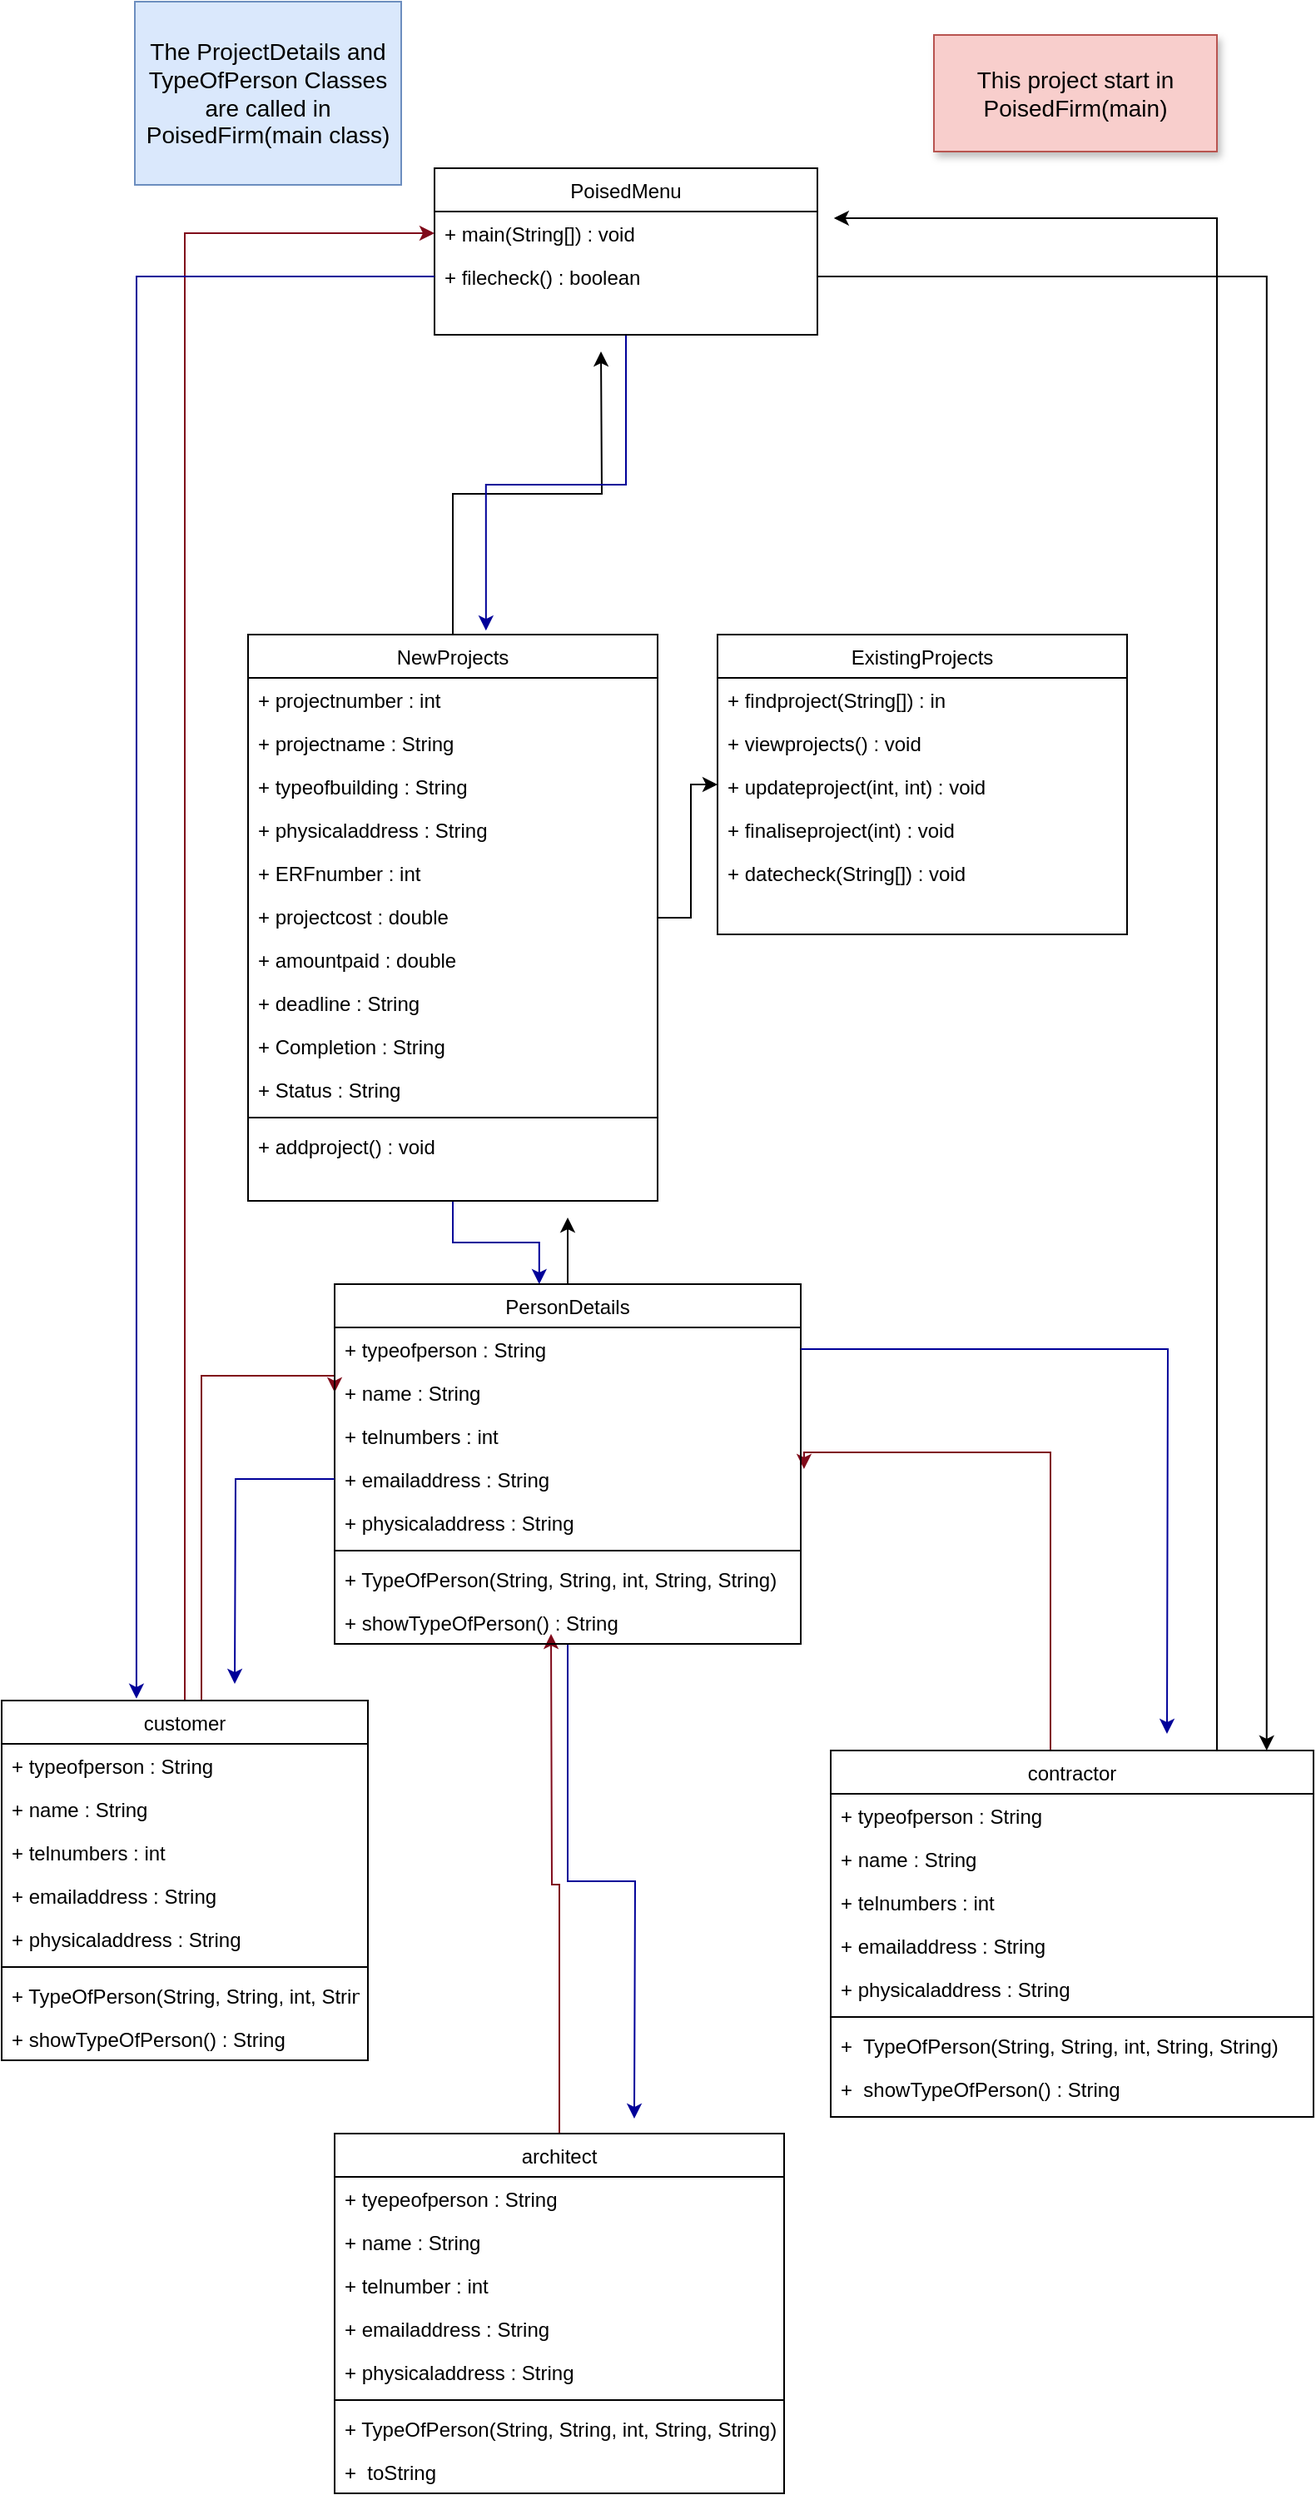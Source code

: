<mxfile version="15.0.3" type="device"><diagram id="C5RBs43oDa-KdzZeNtuy" name="Page-1"><mxGraphModel dx="868" dy="2820" grid="1" gridSize="10" guides="1" tooltips="1" connect="1" arrows="1" fold="1" page="1" pageScale="1" pageWidth="827" pageHeight="1169" math="0" shadow="0"><root><mxCell id="WIyWlLk6GJQsqaUBKTNV-0"/><mxCell id="WIyWlLk6GJQsqaUBKTNV-1" parent="WIyWlLk6GJQsqaUBKTNV-0"/><mxCell id="G8eFqqBAsiqZUIziXCq9-68" style="edgeStyle=orthogonalEdgeStyle;rounded=0;orthogonalLoop=1;jettySize=auto;html=1;entryX=0;entryY=0.5;entryDx=0;entryDy=0;shadow=0;strokeColor=#800A1A;" parent="WIyWlLk6GJQsqaUBKTNV-1" source="zkfFHV4jXpPFQw0GAbJ--17" target="G8eFqqBAsiqZUIziXCq9-51" edge="1"><mxGeometry relative="1" as="geometry"><Array as="points"><mxPoint x="140" y="-1295"/></Array></mxGeometry></mxCell><mxCell id="G8eFqqBAsiqZUIziXCq9-77" style="edgeStyle=orthogonalEdgeStyle;rounded=0;orthogonalLoop=1;jettySize=auto;html=1;shadow=0;strokeColor=#800A1A;" parent="WIyWlLk6GJQsqaUBKTNV-1" source="zkfFHV4jXpPFQw0GAbJ--17" target="G8eFqqBAsiqZUIziXCq9-15" edge="1"><mxGeometry relative="1" as="geometry"/></mxCell><mxCell id="zkfFHV4jXpPFQw0GAbJ--17" value="customer" style="swimlane;fontStyle=0;align=center;verticalAlign=top;childLayout=stackLayout;horizontal=1;startSize=26;horizontalStack=0;resizeParent=1;resizeLast=0;collapsible=1;marginBottom=0;rounded=0;shadow=0;strokeWidth=1;" parent="WIyWlLk6GJQsqaUBKTNV-1" vertex="1"><mxGeometry x="20" y="-1100" width="220" height="216" as="geometry"><mxRectangle x="550" y="140" width="160" height="26" as="alternateBounds"/></mxGeometry></mxCell><mxCell id="zkfFHV4jXpPFQw0GAbJ--18" value="+ typeofperson : String" style="text;align=left;verticalAlign=top;spacingLeft=4;spacingRight=4;overflow=hidden;rotatable=0;points=[[0,0.5],[1,0.5]];portConstraint=eastwest;" parent="zkfFHV4jXpPFQw0GAbJ--17" vertex="1"><mxGeometry y="26" width="220" height="26" as="geometry"/></mxCell><mxCell id="zkfFHV4jXpPFQw0GAbJ--19" value="+ name : String" style="text;align=left;verticalAlign=top;spacingLeft=4;spacingRight=4;overflow=hidden;rotatable=0;points=[[0,0.5],[1,0.5]];portConstraint=eastwest;rounded=0;shadow=0;html=0;" parent="zkfFHV4jXpPFQw0GAbJ--17" vertex="1"><mxGeometry y="52" width="220" height="26" as="geometry"/></mxCell><mxCell id="zkfFHV4jXpPFQw0GAbJ--20" value="+ telnumbers : int" style="text;align=left;verticalAlign=top;spacingLeft=4;spacingRight=4;overflow=hidden;rotatable=0;points=[[0,0.5],[1,0.5]];portConstraint=eastwest;rounded=0;shadow=0;html=0;" parent="zkfFHV4jXpPFQw0GAbJ--17" vertex="1"><mxGeometry y="78" width="220" height="26" as="geometry"/></mxCell><mxCell id="zkfFHV4jXpPFQw0GAbJ--21" value="+ emailaddress : String" style="text;align=left;verticalAlign=top;spacingLeft=4;spacingRight=4;overflow=hidden;rotatable=0;points=[[0,0.5],[1,0.5]];portConstraint=eastwest;rounded=0;shadow=0;html=0;" parent="zkfFHV4jXpPFQw0GAbJ--17" vertex="1"><mxGeometry y="104" width="220" height="26" as="geometry"/></mxCell><mxCell id="G8eFqqBAsiqZUIziXCq9-9" value="+ physicaladdress : String" style="text;align=left;verticalAlign=top;spacingLeft=4;spacingRight=4;overflow=hidden;rotatable=0;points=[[0,0.5],[1,0.5]];portConstraint=eastwest;rounded=0;shadow=0;html=0;" parent="zkfFHV4jXpPFQw0GAbJ--17" vertex="1"><mxGeometry y="130" width="220" height="26" as="geometry"/></mxCell><mxCell id="zkfFHV4jXpPFQw0GAbJ--23" value="" style="line;html=1;strokeWidth=1;align=left;verticalAlign=middle;spacingTop=-1;spacingLeft=3;spacingRight=3;rotatable=0;labelPosition=right;points=[];portConstraint=eastwest;" parent="zkfFHV4jXpPFQw0GAbJ--17" vertex="1"><mxGeometry y="156" width="220" height="8" as="geometry"/></mxCell><mxCell id="GK4D0e7Klpijakake9I7-2" value="+ TypeOfPerson(String, String, int, String, String)" style="text;align=left;verticalAlign=top;spacingLeft=4;spacingRight=4;overflow=hidden;rotatable=0;points=[[0,0.5],[1,0.5]];portConstraint=eastwest;" parent="zkfFHV4jXpPFQw0GAbJ--17" vertex="1"><mxGeometry y="164" width="220" height="26" as="geometry"/></mxCell><mxCell id="zkfFHV4jXpPFQw0GAbJ--25" value="+ showTypeOfPerson() : String" style="text;align=left;verticalAlign=top;spacingLeft=4;spacingRight=4;overflow=hidden;rotatable=0;points=[[0,0.5],[1,0.5]];portConstraint=eastwest;" parent="zkfFHV4jXpPFQw0GAbJ--17" vertex="1"><mxGeometry y="190" width="220" height="26" as="geometry"/></mxCell><mxCell id="G8eFqqBAsiqZUIziXCq9-69" style="edgeStyle=orthogonalEdgeStyle;rounded=0;orthogonalLoop=1;jettySize=auto;html=1;shadow=0;strokeColor=#800A1A;" parent="WIyWlLk6GJQsqaUBKTNV-1" source="GK4D0e7Klpijakake9I7-3" edge="1"><mxGeometry relative="1" as="geometry"><mxPoint x="350" y="-1140" as="targetPoint"/></mxGeometry></mxCell><mxCell id="GK4D0e7Klpijakake9I7-3" value="architect" style="swimlane;fontStyle=0;align=center;verticalAlign=top;childLayout=stackLayout;horizontal=1;startSize=26;horizontalStack=0;resizeParent=1;resizeLast=0;collapsible=1;marginBottom=0;rounded=0;shadow=0;strokeWidth=1;" parent="WIyWlLk6GJQsqaUBKTNV-1" vertex="1"><mxGeometry x="220" y="-840" width="270" height="216" as="geometry"><mxRectangle x="550" y="140" width="160" height="26" as="alternateBounds"/></mxGeometry></mxCell><mxCell id="G8eFqqBAsiqZUIziXCq9-12" value="+ tyepeofperson : String" style="text;align=left;verticalAlign=top;spacingLeft=4;spacingRight=4;overflow=hidden;rotatable=0;points=[[0,0.5],[1,0.5]];portConstraint=eastwest;" parent="GK4D0e7Klpijakake9I7-3" vertex="1"><mxGeometry y="26" width="270" height="26" as="geometry"/></mxCell><mxCell id="GK4D0e7Klpijakake9I7-4" value="+ name : String" style="text;align=left;verticalAlign=top;spacingLeft=4;spacingRight=4;overflow=hidden;rotatable=0;points=[[0,0.5],[1,0.5]];portConstraint=eastwest;" parent="GK4D0e7Klpijakake9I7-3" vertex="1"><mxGeometry y="52" width="270" height="26" as="geometry"/></mxCell><mxCell id="GK4D0e7Klpijakake9I7-5" value="+ telnumber : int" style="text;align=left;verticalAlign=top;spacingLeft=4;spacingRight=4;overflow=hidden;rotatable=0;points=[[0,0.5],[1,0.5]];portConstraint=eastwest;rounded=0;shadow=0;html=0;" parent="GK4D0e7Klpijakake9I7-3" vertex="1"><mxGeometry y="78" width="270" height="26" as="geometry"/></mxCell><mxCell id="GK4D0e7Klpijakake9I7-6" value="+ emailaddress : String" style="text;align=left;verticalAlign=top;spacingLeft=4;spacingRight=4;overflow=hidden;rotatable=0;points=[[0,0.5],[1,0.5]];portConstraint=eastwest;rounded=0;shadow=0;html=0;" parent="GK4D0e7Klpijakake9I7-3" vertex="1"><mxGeometry y="104" width="270" height="26" as="geometry"/></mxCell><mxCell id="GK4D0e7Klpijakake9I7-7" value="+ physicaladdress : String" style="text;align=left;verticalAlign=top;spacingLeft=4;spacingRight=4;overflow=hidden;rotatable=0;points=[[0,0.5],[1,0.5]];portConstraint=eastwest;rounded=0;shadow=0;html=0;" parent="GK4D0e7Klpijakake9I7-3" vertex="1"><mxGeometry y="130" width="270" height="26" as="geometry"/></mxCell><mxCell id="GK4D0e7Klpijakake9I7-8" value="" style="line;html=1;strokeWidth=1;align=left;verticalAlign=middle;spacingTop=-1;spacingLeft=3;spacingRight=3;rotatable=0;labelPosition=right;points=[];portConstraint=eastwest;" parent="GK4D0e7Klpijakake9I7-3" vertex="1"><mxGeometry y="156" width="270" height="8" as="geometry"/></mxCell><mxCell id="GK4D0e7Klpijakake9I7-12" value="+ TypeOfPerson(String, String, int, String, String)" style="text;align=left;verticalAlign=top;spacingLeft=4;spacingRight=4;overflow=hidden;rotatable=0;points=[[0,0.5],[1,0.5]];portConstraint=eastwest;" parent="GK4D0e7Klpijakake9I7-3" vertex="1"><mxGeometry y="164" width="270" height="26" as="geometry"/></mxCell><mxCell id="GK4D0e7Klpijakake9I7-13" value="+  toString" style="text;align=left;verticalAlign=top;spacingLeft=4;spacingRight=4;overflow=hidden;rotatable=0;points=[[0,0.5],[1,0.5]];portConstraint=eastwest;" parent="GK4D0e7Klpijakake9I7-3" vertex="1"><mxGeometry y="190" width="270" height="26" as="geometry"/></mxCell><mxCell id="G8eFqqBAsiqZUIziXCq9-71" style="edgeStyle=orthogonalEdgeStyle;rounded=0;orthogonalLoop=1;jettySize=auto;html=1;entryX=1.007;entryY=0.269;entryDx=0;entryDy=0;entryPerimeter=0;shadow=0;strokeColor=#800A1A;" parent="WIyWlLk6GJQsqaUBKTNV-1" source="GK4D0e7Klpijakake9I7-16" target="G8eFqqBAsiqZUIziXCq9-53" edge="1"><mxGeometry relative="1" as="geometry"><Array as="points"><mxPoint x="650" y="-1249"/></Array></mxGeometry></mxCell><mxCell id="6VQRXwDCoElotiGbhflm-24" style="edgeStyle=orthogonalEdgeStyle;rounded=0;orthogonalLoop=1;jettySize=auto;html=1;exitX=0.5;exitY=0;exitDx=0;exitDy=0;entryX=1.043;entryY=0.154;entryDx=0;entryDy=0;entryPerimeter=0;" edge="1" parent="WIyWlLk6GJQsqaUBKTNV-1" source="GK4D0e7Klpijakake9I7-16" target="G8eFqqBAsiqZUIziXCq9-15"><mxGeometry relative="1" as="geometry"><Array as="points"><mxPoint x="750" y="-1070"/><mxPoint x="750" y="-1990"/></Array></mxGeometry></mxCell><mxCell id="GK4D0e7Klpijakake9I7-16" value="contractor" style="swimlane;fontStyle=0;align=center;verticalAlign=top;childLayout=stackLayout;horizontal=1;startSize=26;horizontalStack=0;resizeParent=1;resizeLast=0;collapsible=1;marginBottom=0;rounded=0;shadow=0;strokeWidth=1;" parent="WIyWlLk6GJQsqaUBKTNV-1" vertex="1"><mxGeometry x="518" y="-1070" width="290" height="220" as="geometry"><mxRectangle x="550" y="140" width="160" height="26" as="alternateBounds"/></mxGeometry></mxCell><mxCell id="GK4D0e7Klpijakake9I7-17" value="+ typeofperson : String" style="text;align=left;verticalAlign=top;spacingLeft=4;spacingRight=4;overflow=hidden;rotatable=0;points=[[0,0.5],[1,0.5]];portConstraint=eastwest;" parent="GK4D0e7Klpijakake9I7-16" vertex="1"><mxGeometry y="26" width="290" height="26" as="geometry"/></mxCell><mxCell id="G8eFqqBAsiqZUIziXCq9-0" value="+ name : String" style="text;align=left;verticalAlign=top;spacingLeft=4;spacingRight=4;overflow=hidden;rotatable=0;points=[[0,0.5],[1,0.5]];portConstraint=eastwest;rounded=0;shadow=0;html=0;" parent="GK4D0e7Klpijakake9I7-16" vertex="1"><mxGeometry y="52" width="290" height="26" as="geometry"/></mxCell><mxCell id="GK4D0e7Klpijakake9I7-18" value="+ telnumbers : int" style="text;align=left;verticalAlign=top;spacingLeft=4;spacingRight=4;overflow=hidden;rotatable=0;points=[[0,0.5],[1,0.5]];portConstraint=eastwest;rounded=0;shadow=0;html=0;" parent="GK4D0e7Klpijakake9I7-16" vertex="1"><mxGeometry y="78" width="290" height="26" as="geometry"/></mxCell><mxCell id="G8eFqqBAsiqZUIziXCq9-1" value="+ emailaddress : String" style="text;align=left;verticalAlign=top;spacingLeft=4;spacingRight=4;overflow=hidden;rotatable=0;points=[[0,0.5],[1,0.5]];portConstraint=eastwest;rounded=0;shadow=0;html=0;" parent="GK4D0e7Klpijakake9I7-16" vertex="1"><mxGeometry y="104" width="290" height="26" as="geometry"/></mxCell><mxCell id="GK4D0e7Klpijakake9I7-19" value="+ physicaladdress : String" style="text;align=left;verticalAlign=top;spacingLeft=4;spacingRight=4;overflow=hidden;rotatable=0;points=[[0,0.5],[1,0.5]];portConstraint=eastwest;rounded=0;shadow=0;html=0;" parent="GK4D0e7Klpijakake9I7-16" vertex="1"><mxGeometry y="130" width="290" height="26" as="geometry"/></mxCell><mxCell id="GK4D0e7Klpijakake9I7-21" value="" style="line;html=1;strokeWidth=1;align=left;verticalAlign=middle;spacingTop=-1;spacingLeft=3;spacingRight=3;rotatable=0;labelPosition=right;points=[];portConstraint=eastwest;" parent="GK4D0e7Klpijakake9I7-16" vertex="1"><mxGeometry y="156" width="290" height="8" as="geometry"/></mxCell><mxCell id="GK4D0e7Klpijakake9I7-32" value="+  TypeOfPerson(String, String, int, String, String)" style="text;align=left;verticalAlign=top;spacingLeft=4;spacingRight=4;overflow=hidden;rotatable=0;points=[[0,0.5],[1,0.5]];portConstraint=eastwest;" parent="GK4D0e7Klpijakake9I7-16" vertex="1"><mxGeometry y="164" width="290" height="26" as="geometry"/></mxCell><mxCell id="GK4D0e7Klpijakake9I7-33" value="+  showTypeOfPerson() : String" style="text;align=left;verticalAlign=top;spacingLeft=4;spacingRight=4;overflow=hidden;rotatable=0;points=[[0,0.5],[1,0.5]];portConstraint=eastwest;" parent="GK4D0e7Klpijakake9I7-16" vertex="1"><mxGeometry y="190" width="290" height="20" as="geometry"/></mxCell><mxCell id="G8eFqqBAsiqZUIziXCq9-62" style="edgeStyle=orthogonalEdgeStyle;rounded=0;orthogonalLoop=1;jettySize=auto;html=1;entryX=0.439;entryY=0;entryDx=0;entryDy=0;entryPerimeter=0;shadow=0;strokeColor=#000099;" parent="WIyWlLk6GJQsqaUBKTNV-1" source="GK4D0e7Klpijakake9I7-34" target="G8eFqqBAsiqZUIziXCq9-49" edge="1"><mxGeometry relative="1" as="geometry"/></mxCell><mxCell id="6VQRXwDCoElotiGbhflm-7" style="edgeStyle=orthogonalEdgeStyle;rounded=0;orthogonalLoop=1;jettySize=auto;html=1;" edge="1" parent="WIyWlLk6GJQsqaUBKTNV-1" source="GK4D0e7Klpijakake9I7-34"><mxGeometry relative="1" as="geometry"><mxPoint x="380" y="-1910" as="targetPoint"/></mxGeometry></mxCell><mxCell id="6VQRXwDCoElotiGbhflm-21" value="" style="edgeStyle=orthogonalEdgeStyle;rounded=0;orthogonalLoop=1;jettySize=auto;html=1;" edge="1" parent="WIyWlLk6GJQsqaUBKTNV-1" source="GK4D0e7Klpijakake9I7-34" target="6VQRXwDCoElotiGbhflm-8"><mxGeometry relative="1" as="geometry"/></mxCell><mxCell id="GK4D0e7Klpijakake9I7-34" value="NewProjects" style="swimlane;fontStyle=0;align=center;verticalAlign=top;childLayout=stackLayout;horizontal=1;startSize=26;horizontalStack=0;resizeParent=1;resizeLast=0;collapsible=1;marginBottom=0;rounded=0;shadow=0;strokeWidth=1;" parent="WIyWlLk6GJQsqaUBKTNV-1" vertex="1"><mxGeometry x="168" y="-1740" width="246" height="340" as="geometry"><mxRectangle x="550" y="140" width="160" height="26" as="alternateBounds"/></mxGeometry></mxCell><mxCell id="GK4D0e7Klpijakake9I7-35" value="+ projectnumber : int" style="text;align=left;verticalAlign=top;spacingLeft=4;spacingRight=4;overflow=hidden;rotatable=0;points=[[0,0.5],[1,0.5]];portConstraint=eastwest;" parent="GK4D0e7Klpijakake9I7-34" vertex="1"><mxGeometry y="26" width="246" height="26" as="geometry"/></mxCell><mxCell id="GK4D0e7Klpijakake9I7-36" value="+ projectname : String" style="text;align=left;verticalAlign=top;spacingLeft=4;spacingRight=4;overflow=hidden;rotatable=0;points=[[0,0.5],[1,0.5]];portConstraint=eastwest;rounded=0;shadow=0;html=0;" parent="GK4D0e7Klpijakake9I7-34" vertex="1"><mxGeometry y="52" width="246" height="26" as="geometry"/></mxCell><mxCell id="GK4D0e7Klpijakake9I7-37" value="+ typeofbuilding : String" style="text;align=left;verticalAlign=top;spacingLeft=4;spacingRight=4;overflow=hidden;rotatable=0;points=[[0,0.5],[1,0.5]];portConstraint=eastwest;rounded=0;shadow=0;html=0;" parent="GK4D0e7Klpijakake9I7-34" vertex="1"><mxGeometry y="78" width="246" height="26" as="geometry"/></mxCell><mxCell id="GK4D0e7Klpijakake9I7-38" value="+ physicaladdress : String" style="text;align=left;verticalAlign=top;spacingLeft=4;spacingRight=4;overflow=hidden;rotatable=0;points=[[0,0.5],[1,0.5]];portConstraint=eastwest;rounded=0;shadow=0;html=0;" parent="GK4D0e7Klpijakake9I7-34" vertex="1"><mxGeometry y="104" width="246" height="26" as="geometry"/></mxCell><mxCell id="GK4D0e7Klpijakake9I7-50" value="+ ERFnumber : int" style="text;align=left;verticalAlign=top;spacingLeft=4;spacingRight=4;overflow=hidden;rotatable=0;points=[[0,0.5],[1,0.5]];portConstraint=eastwest;rounded=0;shadow=0;html=0;" parent="GK4D0e7Klpijakake9I7-34" vertex="1"><mxGeometry y="130" width="246" height="26" as="geometry"/></mxCell><mxCell id="GK4D0e7Klpijakake9I7-51" value="+ projectcost : double" style="text;align=left;verticalAlign=top;spacingLeft=4;spacingRight=4;overflow=hidden;rotatable=0;points=[[0,0.5],[1,0.5]];portConstraint=eastwest;rounded=0;shadow=0;html=0;" parent="GK4D0e7Klpijakake9I7-34" vertex="1"><mxGeometry y="156" width="246" height="26" as="geometry"/></mxCell><mxCell id="GK4D0e7Klpijakake9I7-52" value="+ amountpaid : double" style="text;align=left;verticalAlign=top;spacingLeft=4;spacingRight=4;overflow=hidden;rotatable=0;points=[[0,0.5],[1,0.5]];portConstraint=eastwest;rounded=0;shadow=0;html=0;" parent="GK4D0e7Klpijakake9I7-34" vertex="1"><mxGeometry y="182" width="246" height="26" as="geometry"/></mxCell><mxCell id="6VQRXwDCoElotiGbhflm-0" value="+ deadline : String" style="text;align=left;verticalAlign=top;spacingLeft=4;spacingRight=4;overflow=hidden;rotatable=0;points=[[0,0.5],[1,0.5]];portConstraint=eastwest;rounded=0;shadow=0;html=0;" vertex="1" parent="GK4D0e7Klpijakake9I7-34"><mxGeometry y="208" width="246" height="26" as="geometry"/></mxCell><mxCell id="6VQRXwDCoElotiGbhflm-1" value="+ Completion : String" style="text;align=left;verticalAlign=top;spacingLeft=4;spacingRight=4;overflow=hidden;rotatable=0;points=[[0,0.5],[1,0.5]];portConstraint=eastwest;rounded=0;shadow=0;html=0;" vertex="1" parent="GK4D0e7Klpijakake9I7-34"><mxGeometry y="234" width="246" height="26" as="geometry"/></mxCell><mxCell id="GK4D0e7Klpijakake9I7-53" value="+ Status : String" style="text;align=left;verticalAlign=top;spacingLeft=4;spacingRight=4;overflow=hidden;rotatable=0;points=[[0,0.5],[1,0.5]];portConstraint=eastwest;rounded=0;shadow=0;html=0;" parent="GK4D0e7Klpijakake9I7-34" vertex="1"><mxGeometry y="260" width="246" height="26" as="geometry"/></mxCell><mxCell id="GK4D0e7Klpijakake9I7-39" value="" style="line;html=1;strokeWidth=1;align=left;verticalAlign=middle;spacingTop=-1;spacingLeft=3;spacingRight=3;rotatable=0;labelPosition=right;points=[];portConstraint=eastwest;" parent="GK4D0e7Klpijakake9I7-34" vertex="1"><mxGeometry y="286" width="246" height="8" as="geometry"/></mxCell><mxCell id="GK4D0e7Klpijakake9I7-55" value="+ addproject() : void" style="text;align=left;verticalAlign=top;spacingLeft=4;spacingRight=4;overflow=hidden;rotatable=0;points=[[0,0.5],[1,0.5]];portConstraint=eastwest;" parent="GK4D0e7Klpijakake9I7-34" vertex="1"><mxGeometry y="294" width="246" height="26" as="geometry"/></mxCell><mxCell id="G8eFqqBAsiqZUIziXCq9-61" style="edgeStyle=orthogonalEdgeStyle;rounded=0;orthogonalLoop=1;jettySize=auto;html=1;entryX=0.581;entryY=-0.007;entryDx=0;entryDy=0;entryPerimeter=0;shadow=0;strokeColor=#000099;" parent="WIyWlLk6GJQsqaUBKTNV-1" source="G8eFqqBAsiqZUIziXCq9-14" target="GK4D0e7Klpijakake9I7-34" edge="1"><mxGeometry relative="1" as="geometry"/></mxCell><mxCell id="G8eFqqBAsiqZUIziXCq9-14" value="PoisedMenu" style="swimlane;fontStyle=0;align=center;verticalAlign=top;childLayout=stackLayout;horizontal=1;startSize=26;horizontalStack=0;resizeParent=1;resizeLast=0;collapsible=1;marginBottom=0;rounded=0;shadow=0;strokeWidth=1;" parent="WIyWlLk6GJQsqaUBKTNV-1" vertex="1"><mxGeometry x="280" y="-2020" width="230" height="100" as="geometry"><mxRectangle x="550" y="140" width="160" height="26" as="alternateBounds"/></mxGeometry></mxCell><mxCell id="G8eFqqBAsiqZUIziXCq9-15" value="+ main(String[]) : void" style="text;align=left;verticalAlign=top;spacingLeft=4;spacingRight=4;overflow=hidden;rotatable=0;points=[[0,0.5],[1,0.5]];portConstraint=eastwest;" parent="G8eFqqBAsiqZUIziXCq9-14" vertex="1"><mxGeometry y="26" width="230" height="26" as="geometry"/></mxCell><mxCell id="G8eFqqBAsiqZUIziXCq9-16" value="+ filecheck() : boolean" style="text;align=left;verticalAlign=top;spacingLeft=4;spacingRight=4;overflow=hidden;rotatable=0;points=[[0,0.5],[1,0.5]];portConstraint=eastwest;rounded=0;shadow=0;html=0;" parent="G8eFqqBAsiqZUIziXCq9-14" vertex="1"><mxGeometry y="52" width="230" height="26" as="geometry"/></mxCell><mxCell id="G8eFqqBAsiqZUIziXCq9-70" style="edgeStyle=orthogonalEdgeStyle;rounded=0;orthogonalLoop=1;jettySize=auto;html=1;shadow=0;strokeColor=#000099;" parent="WIyWlLk6GJQsqaUBKTNV-1" source="G8eFqqBAsiqZUIziXCq9-49" edge="1"><mxGeometry relative="1" as="geometry"><mxPoint x="400" y="-849" as="targetPoint"/></mxGeometry></mxCell><mxCell id="6VQRXwDCoElotiGbhflm-22" style="edgeStyle=orthogonalEdgeStyle;rounded=0;orthogonalLoop=1;jettySize=auto;html=1;" edge="1" parent="WIyWlLk6GJQsqaUBKTNV-1" source="G8eFqqBAsiqZUIziXCq9-49"><mxGeometry relative="1" as="geometry"><mxPoint x="360" y="-1390" as="targetPoint"/></mxGeometry></mxCell><mxCell id="G8eFqqBAsiqZUIziXCq9-49" value="PersonDetails" style="swimlane;fontStyle=0;align=center;verticalAlign=top;childLayout=stackLayout;horizontal=1;startSize=26;horizontalStack=0;resizeParent=1;resizeLast=0;collapsible=1;marginBottom=0;rounded=0;shadow=0;strokeWidth=1;" parent="WIyWlLk6GJQsqaUBKTNV-1" vertex="1"><mxGeometry x="220" y="-1350" width="280" height="216" as="geometry"><mxRectangle x="550" y="140" width="160" height="26" as="alternateBounds"/></mxGeometry></mxCell><mxCell id="G8eFqqBAsiqZUIziXCq9-50" value="+ typeofperson : String" style="text;align=left;verticalAlign=top;spacingLeft=4;spacingRight=4;overflow=hidden;rotatable=0;points=[[0,0.5],[1,0.5]];portConstraint=eastwest;" parent="G8eFqqBAsiqZUIziXCq9-49" vertex="1"><mxGeometry y="26" width="280" height="26" as="geometry"/></mxCell><mxCell id="G8eFqqBAsiqZUIziXCq9-51" value="+ name : String" style="text;align=left;verticalAlign=top;spacingLeft=4;spacingRight=4;overflow=hidden;rotatable=0;points=[[0,0.5],[1,0.5]];portConstraint=eastwest;rounded=0;shadow=0;html=0;" parent="G8eFqqBAsiqZUIziXCq9-49" vertex="1"><mxGeometry y="52" width="280" height="26" as="geometry"/></mxCell><mxCell id="G8eFqqBAsiqZUIziXCq9-52" value="+ telnumbers : int" style="text;align=left;verticalAlign=top;spacingLeft=4;spacingRight=4;overflow=hidden;rotatable=0;points=[[0,0.5],[1,0.5]];portConstraint=eastwest;rounded=0;shadow=0;html=0;" parent="G8eFqqBAsiqZUIziXCq9-49" vertex="1"><mxGeometry y="78" width="280" height="26" as="geometry"/></mxCell><mxCell id="G8eFqqBAsiqZUIziXCq9-53" value="+ emailaddress : String" style="text;align=left;verticalAlign=top;spacingLeft=4;spacingRight=4;overflow=hidden;rotatable=0;points=[[0,0.5],[1,0.5]];portConstraint=eastwest;rounded=0;shadow=0;html=0;" parent="G8eFqqBAsiqZUIziXCq9-49" vertex="1"><mxGeometry y="104" width="280" height="26" as="geometry"/></mxCell><mxCell id="G8eFqqBAsiqZUIziXCq9-54" value="+ physicaladdress : String" style="text;align=left;verticalAlign=top;spacingLeft=4;spacingRight=4;overflow=hidden;rotatable=0;points=[[0,0.5],[1,0.5]];portConstraint=eastwest;rounded=0;shadow=0;html=0;" parent="G8eFqqBAsiqZUIziXCq9-49" vertex="1"><mxGeometry y="130" width="280" height="26" as="geometry"/></mxCell><mxCell id="G8eFqqBAsiqZUIziXCq9-55" value="" style="line;html=1;strokeWidth=1;align=left;verticalAlign=middle;spacingTop=-1;spacingLeft=3;spacingRight=3;rotatable=0;labelPosition=right;points=[];portConstraint=eastwest;" parent="G8eFqqBAsiqZUIziXCq9-49" vertex="1"><mxGeometry y="156" width="280" height="8" as="geometry"/></mxCell><mxCell id="G8eFqqBAsiqZUIziXCq9-56" value="+ TypeOfPerson(String, String, int, String, String)" style="text;align=left;verticalAlign=top;spacingLeft=4;spacingRight=4;overflow=hidden;rotatable=0;points=[[0,0.5],[1,0.5]];portConstraint=eastwest;" parent="G8eFqqBAsiqZUIziXCq9-49" vertex="1"><mxGeometry y="164" width="280" height="26" as="geometry"/></mxCell><mxCell id="G8eFqqBAsiqZUIziXCq9-57" value="+ showTypeOfPerson() : String" style="text;align=left;verticalAlign=top;spacingLeft=4;spacingRight=4;overflow=hidden;rotatable=0;points=[[0,0.5],[1,0.5]];portConstraint=eastwest;" parent="G8eFqqBAsiqZUIziXCq9-49" vertex="1"><mxGeometry y="190" width="280" height="26" as="geometry"/></mxCell><mxCell id="G8eFqqBAsiqZUIziXCq9-67" style="edgeStyle=orthogonalEdgeStyle;rounded=0;orthogonalLoop=1;jettySize=auto;html=1;shadow=0;strokeColor=#000099;" parent="WIyWlLk6GJQsqaUBKTNV-1" source="G8eFqqBAsiqZUIziXCq9-53" edge="1"><mxGeometry relative="1" as="geometry"><mxPoint x="160" y="-1110" as="targetPoint"/></mxGeometry></mxCell><mxCell id="G8eFqqBAsiqZUIziXCq9-72" style="edgeStyle=orthogonalEdgeStyle;rounded=0;orthogonalLoop=1;jettySize=auto;html=1;shadow=0;strokeColor=#000099;" parent="WIyWlLk6GJQsqaUBKTNV-1" source="G8eFqqBAsiqZUIziXCq9-50" edge="1"><mxGeometry relative="1" as="geometry"><mxPoint x="720" y="-1080" as="targetPoint"/></mxGeometry></mxCell><mxCell id="G8eFqqBAsiqZUIziXCq9-73" value="&lt;p&gt;&lt;font style=&quot;font-size: 14px&quot;&gt;This project start in PoisedFirm(main)&lt;/font&gt;&lt;/p&gt;" style="text;html=1;strokeColor=#b85450;fillColor=#f8cecc;align=center;verticalAlign=middle;whiteSpace=wrap;rounded=0;shadow=1;" parent="WIyWlLk6GJQsqaUBKTNV-1" vertex="1"><mxGeometry x="580" y="-2100" width="170" height="70" as="geometry"/></mxCell><mxCell id="G8eFqqBAsiqZUIziXCq9-75" style="edgeStyle=orthogonalEdgeStyle;rounded=0;orthogonalLoop=1;jettySize=auto;html=1;entryX=0.368;entryY=-0.005;entryDx=0;entryDy=0;entryPerimeter=0;shadow=0;strokeColor=#000099;" parent="WIyWlLk6GJQsqaUBKTNV-1" source="G8eFqqBAsiqZUIziXCq9-16" target="zkfFHV4jXpPFQw0GAbJ--17" edge="1"><mxGeometry relative="1" as="geometry"/></mxCell><mxCell id="G8eFqqBAsiqZUIziXCq9-82" value="&lt;font style=&quot;font-size: 14px&quot;&gt;The ProjectDetails and TypeOfPerson Classes are called in PoisedFirm(main class)&lt;/font&gt;" style="text;html=1;strokeColor=#6c8ebf;fillColor=#dae8fc;align=center;verticalAlign=middle;whiteSpace=wrap;rounded=0;shadow=0;" parent="WIyWlLk6GJQsqaUBKTNV-1" vertex="1"><mxGeometry x="100" y="-2120" width="160" height="110" as="geometry"/></mxCell><mxCell id="6VQRXwDCoElotiGbhflm-8" value="ExistingProjects" style="swimlane;fontStyle=0;align=center;verticalAlign=top;childLayout=stackLayout;horizontal=1;startSize=26;horizontalStack=0;resizeParent=1;resizeLast=0;collapsible=1;marginBottom=0;rounded=0;shadow=0;strokeWidth=1;" vertex="1" parent="WIyWlLk6GJQsqaUBKTNV-1"><mxGeometry x="450" y="-1740" width="246" height="180" as="geometry"><mxRectangle x="550" y="140" width="160" height="26" as="alternateBounds"/></mxGeometry></mxCell><mxCell id="6VQRXwDCoElotiGbhflm-9" value="+ findproject(String[]) : in" style="text;align=left;verticalAlign=top;spacingLeft=4;spacingRight=4;overflow=hidden;rotatable=0;points=[[0,0.5],[1,0.5]];portConstraint=eastwest;" vertex="1" parent="6VQRXwDCoElotiGbhflm-8"><mxGeometry y="26" width="246" height="26" as="geometry"/></mxCell><mxCell id="6VQRXwDCoElotiGbhflm-10" value="+ viewprojects() : void" style="text;align=left;verticalAlign=top;spacingLeft=4;spacingRight=4;overflow=hidden;rotatable=0;points=[[0,0.5],[1,0.5]];portConstraint=eastwest;rounded=0;shadow=0;html=0;" vertex="1" parent="6VQRXwDCoElotiGbhflm-8"><mxGeometry y="52" width="246" height="26" as="geometry"/></mxCell><mxCell id="6VQRXwDCoElotiGbhflm-11" value="+ updateproject(int, int) : void" style="text;align=left;verticalAlign=top;spacingLeft=4;spacingRight=4;overflow=hidden;rotatable=0;points=[[0,0.5],[1,0.5]];portConstraint=eastwest;rounded=0;shadow=0;html=0;" vertex="1" parent="6VQRXwDCoElotiGbhflm-8"><mxGeometry y="78" width="246" height="26" as="geometry"/></mxCell><mxCell id="6VQRXwDCoElotiGbhflm-12" value="+ finaliseproject(int) : void" style="text;align=left;verticalAlign=top;spacingLeft=4;spacingRight=4;overflow=hidden;rotatable=0;points=[[0,0.5],[1,0.5]];portConstraint=eastwest;rounded=0;shadow=0;html=0;" vertex="1" parent="6VQRXwDCoElotiGbhflm-8"><mxGeometry y="104" width="246" height="26" as="geometry"/></mxCell><mxCell id="6VQRXwDCoElotiGbhflm-13" value="+ datecheck(String[]) : void" style="text;align=left;verticalAlign=top;spacingLeft=4;spacingRight=4;overflow=hidden;rotatable=0;points=[[0,0.5],[1,0.5]];portConstraint=eastwest;rounded=0;shadow=0;html=0;" vertex="1" parent="6VQRXwDCoElotiGbhflm-8"><mxGeometry y="130" width="246" height="26" as="geometry"/></mxCell><mxCell id="6VQRXwDCoElotiGbhflm-23" style="edgeStyle=orthogonalEdgeStyle;rounded=0;orthogonalLoop=1;jettySize=auto;html=1;entryX=0.903;entryY=0;entryDx=0;entryDy=0;entryPerimeter=0;" edge="1" parent="WIyWlLk6GJQsqaUBKTNV-1" source="G8eFqqBAsiqZUIziXCq9-16" target="GK4D0e7Klpijakake9I7-16"><mxGeometry relative="1" as="geometry"/></mxCell></root></mxGraphModel></diagram></mxfile>